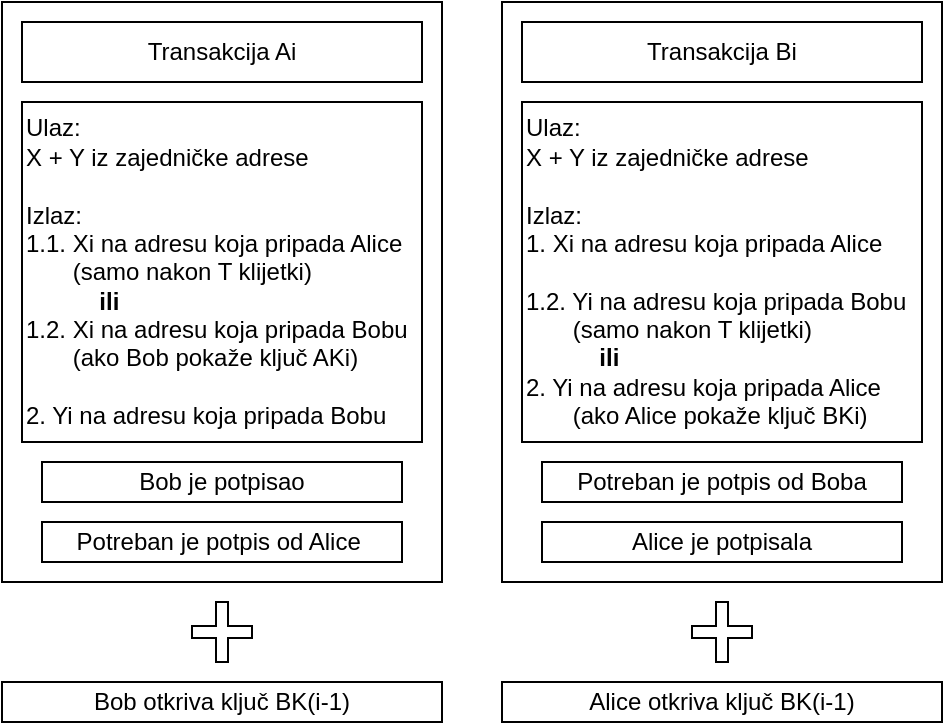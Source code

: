 <mxfile version="13.6.5" type="github">
  <diagram id="BgASO-WtDmuJOJy3E9rG" name="Page-1">
    <mxGraphModel dx="1422" dy="833" grid="1" gridSize="10" guides="1" tooltips="1" connect="1" arrows="1" fold="1" page="1" pageScale="1" pageWidth="827" pageHeight="1169" math="0" shadow="0">
      <root>
        <mxCell id="0" />
        <mxCell id="1" parent="0" />
        <mxCell id="HwGC9CHvmVJJBGZntoXC-12" value="" style="rounded=0;whiteSpace=wrap;html=1;" parent="1" vertex="1">
          <mxGeometry x="130" y="420" width="220" height="290" as="geometry" />
        </mxCell>
        <mxCell id="HwGC9CHvmVJJBGZntoXC-14" value="&lt;span&gt;Transakcija Ai&lt;/span&gt;" style="rounded=0;whiteSpace=wrap;html=1;" parent="1" vertex="1">
          <mxGeometry x="140" y="430" width="200" height="30" as="geometry" />
        </mxCell>
        <mxCell id="HwGC9CHvmVJJBGZntoXC-16" value="&lt;div&gt;&lt;span&gt;Ulaz:&lt;/span&gt;&lt;/div&gt;&lt;span&gt;&lt;div&gt;&lt;span&gt;X + Y iz zajedničke adrese&amp;nbsp;&lt;/span&gt;&lt;/div&gt;&lt;/span&gt;&lt;br&gt;&lt;span&gt;Izlaz:&lt;/span&gt;&lt;br&gt;&lt;span&gt;1.1. Xi na adresu koja pripada Alice&lt;br&gt;&lt;/span&gt;&amp;nbsp; &amp;nbsp; &amp;nbsp; &amp;nbsp;(samo nakon T klijetki)&lt;br&gt;&amp;nbsp; &amp;nbsp; &amp;nbsp; &amp;nbsp; &amp;nbsp; &lt;b&gt;&amp;nbsp;ili&lt;/b&gt;&lt;br&gt;&lt;span&gt;1.2. Xi na adresu koja pripada Bobu&lt;br&gt;&amp;nbsp; &amp;nbsp; &amp;nbsp; &amp;nbsp;(ako Bob pokaže ključ AKi)&lt;br&gt;&lt;br&gt;2. Yi na adresu koja pripada Bobu&lt;br&gt;&lt;/span&gt;" style="rounded=0;whiteSpace=wrap;html=1;align=left;" parent="1" vertex="1">
          <mxGeometry x="140" y="470" width="200" height="170" as="geometry" />
        </mxCell>
        <mxCell id="HwGC9CHvmVJJBGZntoXC-17" value="&lt;span&gt;Bob je potpisao&lt;/span&gt;" style="rounded=0;whiteSpace=wrap;html=1;" parent="1" vertex="1">
          <mxGeometry x="150" y="650" width="180" height="20" as="geometry" />
        </mxCell>
        <mxCell id="HwGC9CHvmVJJBGZntoXC-18" value="&lt;span&gt;Potreban je potpis od Alice&amp;nbsp;&lt;/span&gt;" style="rounded=0;whiteSpace=wrap;html=1;" parent="1" vertex="1">
          <mxGeometry x="150" y="680" width="180" height="20" as="geometry" />
        </mxCell>
        <mxCell id="HwGC9CHvmVJJBGZntoXC-19" value="" style="shape=cross;whiteSpace=wrap;html=1;" parent="1" vertex="1">
          <mxGeometry x="225" y="720" width="30" height="30" as="geometry" />
        </mxCell>
        <mxCell id="HwGC9CHvmVJJBGZntoXC-20" value="" style="rounded=0;whiteSpace=wrap;html=1;" parent="1" vertex="1">
          <mxGeometry x="380" y="420" width="220" height="290" as="geometry" />
        </mxCell>
        <mxCell id="HwGC9CHvmVJJBGZntoXC-21" value="&lt;span&gt;Transakcija Bi&lt;/span&gt;" style="rounded=0;whiteSpace=wrap;html=1;" parent="1" vertex="1">
          <mxGeometry x="390" y="430" width="200" height="30" as="geometry" />
        </mxCell>
        <mxCell id="HwGC9CHvmVJJBGZntoXC-22" value="&lt;div&gt;&lt;span&gt;Ulaz:&lt;/span&gt;&lt;/div&gt;&lt;span&gt;&lt;div&gt;&lt;span&gt;X + Y iz zajedničke adrese&amp;nbsp;&lt;/span&gt;&lt;/div&gt;&lt;/span&gt;&lt;br&gt;&lt;span&gt;Izlaz:&lt;/span&gt;&lt;br&gt;&lt;span&gt;1. Xi na adresu koja pripada Alice&lt;br&gt;&lt;/span&gt;&lt;br&gt;&lt;span&gt;1.2. Yi na adresu koja pripada Bobu&lt;br&gt;&lt;/span&gt;&amp;nbsp; &amp;nbsp; &amp;nbsp; &amp;nbsp;(samo nakon T klijetki)&lt;br&gt;&amp;nbsp; &amp;nbsp; &amp;nbsp; &amp;nbsp; &amp;nbsp;&amp;nbsp;&lt;b&gt;&amp;nbsp;ili&lt;/b&gt;&lt;span&gt;&lt;br&gt;2. Yi na adresu koja pripada Alice&lt;br&gt;&lt;/span&gt;&amp;nbsp; &amp;nbsp; &amp;nbsp; &amp;nbsp;(ako Alice pokaže ključ BKi)&lt;span&gt;&lt;br&gt;&lt;/span&gt;" style="rounded=0;whiteSpace=wrap;html=1;align=left;" parent="1" vertex="1">
          <mxGeometry x="390" y="470" width="200" height="170" as="geometry" />
        </mxCell>
        <mxCell id="HwGC9CHvmVJJBGZntoXC-23" value="Potreban je potpis od Boba" style="rounded=0;whiteSpace=wrap;html=1;" parent="1" vertex="1">
          <mxGeometry x="400" y="650" width="180" height="20" as="geometry" />
        </mxCell>
        <mxCell id="HwGC9CHvmVJJBGZntoXC-24" value="Alice je potpisala" style="rounded=0;whiteSpace=wrap;html=1;" parent="1" vertex="1">
          <mxGeometry x="400" y="680" width="180" height="20" as="geometry" />
        </mxCell>
        <mxCell id="HwGC9CHvmVJJBGZntoXC-25" value="" style="shape=cross;whiteSpace=wrap;html=1;" parent="1" vertex="1">
          <mxGeometry x="475" y="720" width="30" height="30" as="geometry" />
        </mxCell>
        <mxCell id="HwGC9CHvmVJJBGZntoXC-26" value="Bob otkriva ključ BK(i-1)" style="rounded=0;whiteSpace=wrap;html=1;" parent="1" vertex="1">
          <mxGeometry x="130" y="760" width="220" height="20" as="geometry" />
        </mxCell>
        <mxCell id="HwGC9CHvmVJJBGZntoXC-27" value="&lt;span&gt;Alice otkriva ključ BK(i-1)&lt;/span&gt;" style="rounded=0;whiteSpace=wrap;html=1;" parent="1" vertex="1">
          <mxGeometry x="380" y="760" width="220" height="20" as="geometry" />
        </mxCell>
      </root>
    </mxGraphModel>
  </diagram>
</mxfile>
